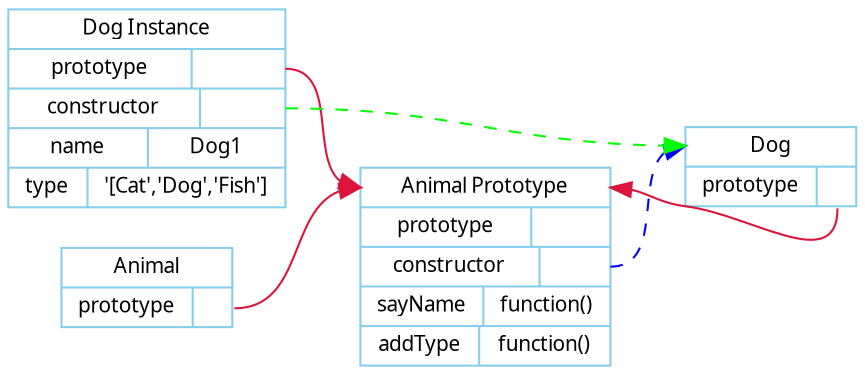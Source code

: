 digraph OO2 {
rankdir=LR;

node [shape=record];

node [ shape="record", width=.1, height=.1];  
node [fontname = "Verdana", fontsize = 10, color="skyblue", shape="record"];  
    
edge [fontname = "Verdana", fontsize = 10, color="crimson", style="solid"];


ani_table [shape=record,label="<head>Animal | { prototype | <P1>     } " ];
ani_proto [shape=record,label="<head>Animal Prototype | { prototype | <P1> }  | { constructor  | <P2> } | { sayName | function() }"
	+ " | {addType | function()}" ];

dog_table [shape=record,label="<head>Dog | { prototype | <P1>     } "];

dog_inst  [shape=record,label="Dog Instance | { prototype | <P1> }  | { constructor  | <P2> }" +
	"| {name | Dog1} | {type|'[Cat','Dog','Fish']}"];

ani_table:P1 -> ani_proto:head;
ani_proto:P2 -> dog_table:head [style="dashed" color="blue"];

dog_table:P1 -> ani_proto:head;

dog_inst:P1 -> ani_proto:head;
dog_inst:P2 -> dog_table:head [style="dashed" color="green"];

}